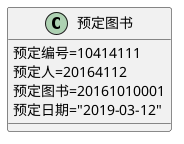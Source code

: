@startuml

class 预定图书{
    预定编号=10414111
    预定人=20164112
    预定图书=20161010001
    预定日期="2019-03-12"
 }

@enduml